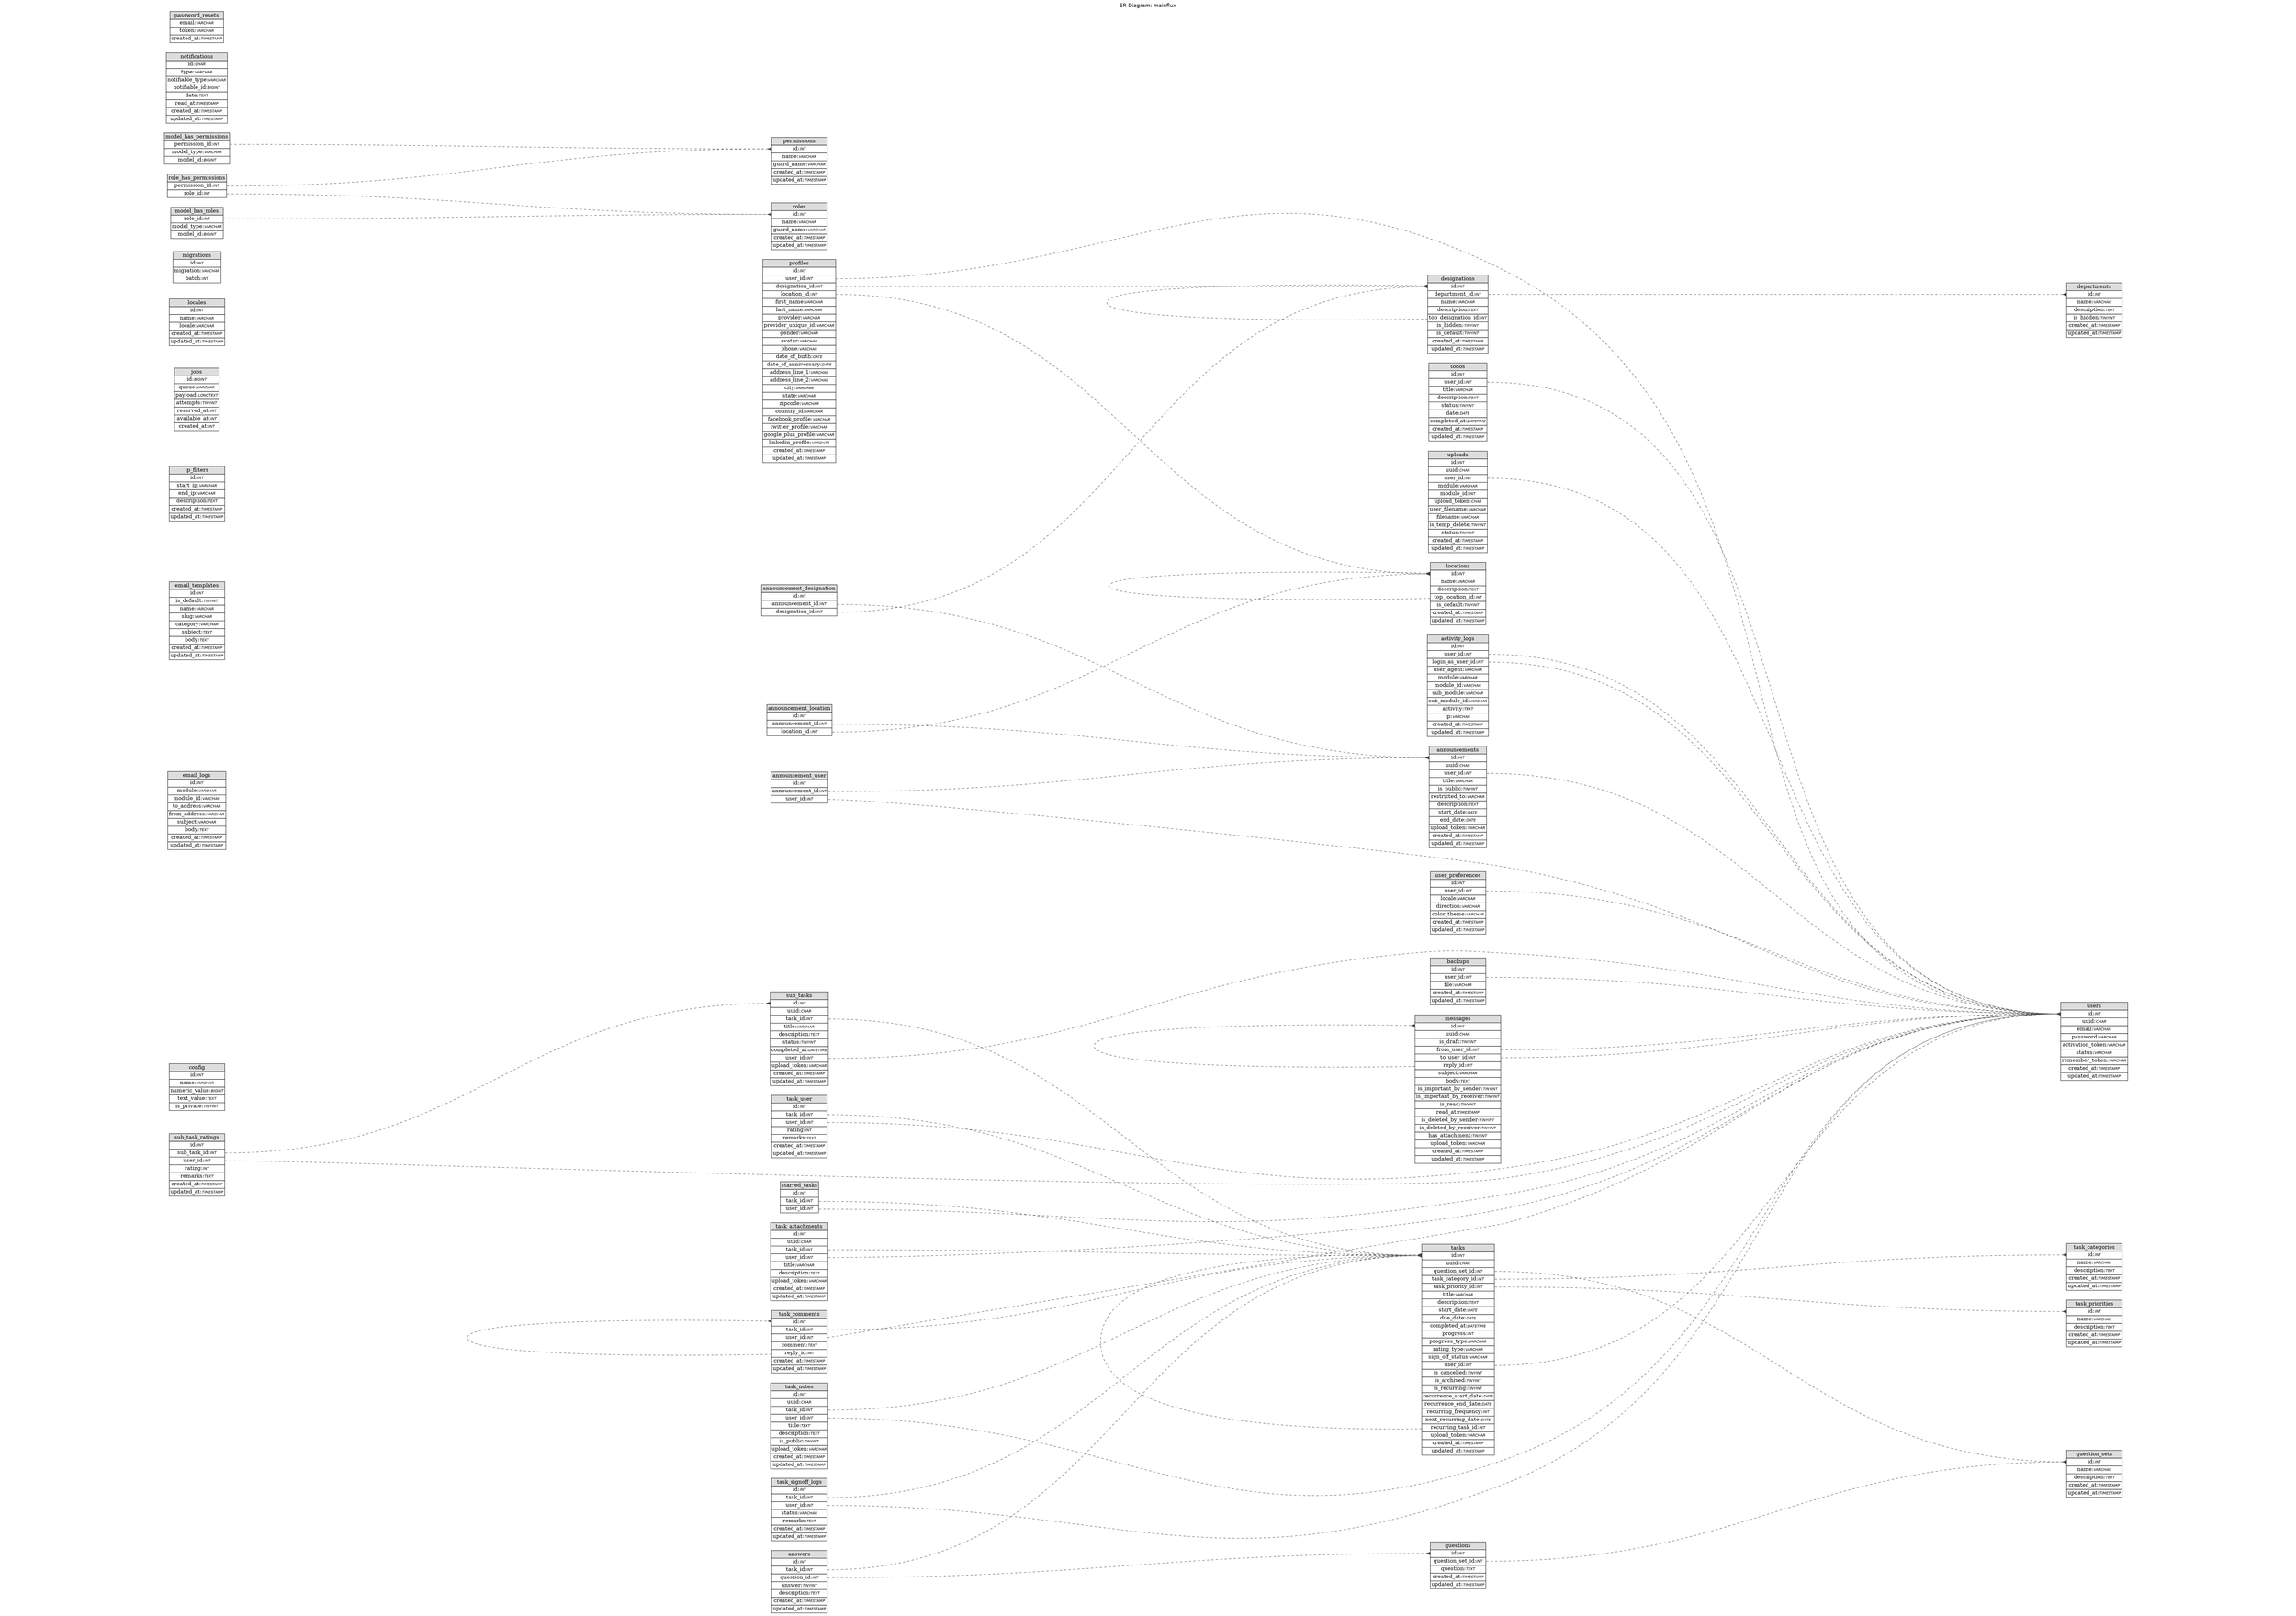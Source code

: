 // ************************************************************
// Generated by: Sequel Pro
// Version 4541
//
// http://www.sequelpro.com/
// https://github.com/sequelpro/sequelpro
//
// Host: localhost (MySQL 5.7.26)
// Database: mainflux
// Generation Time: 2019-09-07 17:00:14 +0000
// ************************************************************

digraph "Database Structure" {
	label = "ER Diagram: mainflux";
	labelloc = t;
	compound = true;
	node [ shape = record ];
	fontname = "Helvetica";
	ranksep = 1.25;
	ratio = 0.7;
	rankdir = LR;
	subgraph "table_activity_logs" {
		node [ shape = "plaintext" ];
		"activity_logs" [ label=<
			<TABLE BORDER="0" CELLSPACING="0" CELLBORDER="1">
			<TR><TD COLSPAN="3" BGCOLOR="#DDDDDD">activity_logs</TD></TR>
			<TR><TD COLSPAN="3" PORT="id">id:<FONT FACE="Helvetica-Oblique" POINT-SIZE="10">INT</FONT></TD></TR>
			<TR><TD COLSPAN="3" PORT="user_id">user_id:<FONT FACE="Helvetica-Oblique" POINT-SIZE="10">INT</FONT></TD></TR>
			<TR><TD COLSPAN="3" PORT="login_as_user_id">login_as_user_id:<FONT FACE="Helvetica-Oblique" POINT-SIZE="10">INT</FONT></TD></TR>
			<TR><TD COLSPAN="3" PORT="user_agent">user_agent:<FONT FACE="Helvetica-Oblique" POINT-SIZE="10">VARCHAR</FONT></TD></TR>
			<TR><TD COLSPAN="3" PORT="module">module:<FONT FACE="Helvetica-Oblique" POINT-SIZE="10">VARCHAR</FONT></TD></TR>
			<TR><TD COLSPAN="3" PORT="module_id">module_id:<FONT FACE="Helvetica-Oblique" POINT-SIZE="10">VARCHAR</FONT></TD></TR>
			<TR><TD COLSPAN="3" PORT="sub_module">sub_module:<FONT FACE="Helvetica-Oblique" POINT-SIZE="10">VARCHAR</FONT></TD></TR>
			<TR><TD COLSPAN="3" PORT="sub_module_id">sub_module_id:<FONT FACE="Helvetica-Oblique" POINT-SIZE="10">VARCHAR</FONT></TD></TR>
			<TR><TD COLSPAN="3" PORT="activity">activity:<FONT FACE="Helvetica-Oblique" POINT-SIZE="10">TEXT</FONT></TD></TR>
			<TR><TD COLSPAN="3" PORT="ip">ip:<FONT FACE="Helvetica-Oblique" POINT-SIZE="10">VARCHAR</FONT></TD></TR>
			<TR><TD COLSPAN="3" PORT="created_at">created_at:<FONT FACE="Helvetica-Oblique" POINT-SIZE="10">TIMESTAMP</FONT></TD></TR>
			<TR><TD COLSPAN="3" PORT="updated_at">updated_at:<FONT FACE="Helvetica-Oblique" POINT-SIZE="10">TIMESTAMP</FONT></TD></TR>
			</TABLE>>
		];
	}
	subgraph "table_announcement_designation" {
		node [ shape = "plaintext" ];
		"announcement_designation" [ label=<
			<TABLE BORDER="0" CELLSPACING="0" CELLBORDER="1">
			<TR><TD COLSPAN="3" BGCOLOR="#DDDDDD">announcement_designation</TD></TR>
			<TR><TD COLSPAN="3" PORT="id">id:<FONT FACE="Helvetica-Oblique" POINT-SIZE="10">INT</FONT></TD></TR>
			<TR><TD COLSPAN="3" PORT="announcement_id">announcement_id:<FONT FACE="Helvetica-Oblique" POINT-SIZE="10">INT</FONT></TD></TR>
			<TR><TD COLSPAN="3" PORT="designation_id">designation_id:<FONT FACE="Helvetica-Oblique" POINT-SIZE="10">INT</FONT></TD></TR>
			</TABLE>>
		];
	}
	subgraph "table_announcement_location" {
		node [ shape = "plaintext" ];
		"announcement_location" [ label=<
			<TABLE BORDER="0" CELLSPACING="0" CELLBORDER="1">
			<TR><TD COLSPAN="3" BGCOLOR="#DDDDDD">announcement_location</TD></TR>
			<TR><TD COLSPAN="3" PORT="id">id:<FONT FACE="Helvetica-Oblique" POINT-SIZE="10">INT</FONT></TD></TR>
			<TR><TD COLSPAN="3" PORT="announcement_id">announcement_id:<FONT FACE="Helvetica-Oblique" POINT-SIZE="10">INT</FONT></TD></TR>
			<TR><TD COLSPAN="3" PORT="location_id">location_id:<FONT FACE="Helvetica-Oblique" POINT-SIZE="10">INT</FONT></TD></TR>
			</TABLE>>
		];
	}
	subgraph "table_announcement_user" {
		node [ shape = "plaintext" ];
		"announcement_user" [ label=<
			<TABLE BORDER="0" CELLSPACING="0" CELLBORDER="1">
			<TR><TD COLSPAN="3" BGCOLOR="#DDDDDD">announcement_user</TD></TR>
			<TR><TD COLSPAN="3" PORT="id">id:<FONT FACE="Helvetica-Oblique" POINT-SIZE="10">INT</FONT></TD></TR>
			<TR><TD COLSPAN="3" PORT="announcement_id">announcement_id:<FONT FACE="Helvetica-Oblique" POINT-SIZE="10">INT</FONT></TD></TR>
			<TR><TD COLSPAN="3" PORT="user_id">user_id:<FONT FACE="Helvetica-Oblique" POINT-SIZE="10">INT</FONT></TD></TR>
			</TABLE>>
		];
	}
	subgraph "table_announcements" {
		node [ shape = "plaintext" ];
		"announcements" [ label=<
			<TABLE BORDER="0" CELLSPACING="0" CELLBORDER="1">
			<TR><TD COLSPAN="3" BGCOLOR="#DDDDDD">announcements</TD></TR>
			<TR><TD COLSPAN="3" PORT="id">id:<FONT FACE="Helvetica-Oblique" POINT-SIZE="10">INT</FONT></TD></TR>
			<TR><TD COLSPAN="3" PORT="uuid">uuid:<FONT FACE="Helvetica-Oblique" POINT-SIZE="10">CHAR</FONT></TD></TR>
			<TR><TD COLSPAN="3" PORT="user_id">user_id:<FONT FACE="Helvetica-Oblique" POINT-SIZE="10">INT</FONT></TD></TR>
			<TR><TD COLSPAN="3" PORT="title">title:<FONT FACE="Helvetica-Oblique" POINT-SIZE="10">VARCHAR</FONT></TD></TR>
			<TR><TD COLSPAN="3" PORT="is_public">is_public:<FONT FACE="Helvetica-Oblique" POINT-SIZE="10">TINYINT</FONT></TD></TR>
			<TR><TD COLSPAN="3" PORT="restricted_to">restricted_to:<FONT FACE="Helvetica-Oblique" POINT-SIZE="10">VARCHAR</FONT></TD></TR>
			<TR><TD COLSPAN="3" PORT="description">description:<FONT FACE="Helvetica-Oblique" POINT-SIZE="10">TEXT</FONT></TD></TR>
			<TR><TD COLSPAN="3" PORT="start_date">start_date:<FONT FACE="Helvetica-Oblique" POINT-SIZE="10">DATE</FONT></TD></TR>
			<TR><TD COLSPAN="3" PORT="end_date">end_date:<FONT FACE="Helvetica-Oblique" POINT-SIZE="10">DATE</FONT></TD></TR>
			<TR><TD COLSPAN="3" PORT="upload_token">upload_token:<FONT FACE="Helvetica-Oblique" POINT-SIZE="10">VARCHAR</FONT></TD></TR>
			<TR><TD COLSPAN="3" PORT="created_at">created_at:<FONT FACE="Helvetica-Oblique" POINT-SIZE="10">TIMESTAMP</FONT></TD></TR>
			<TR><TD COLSPAN="3" PORT="updated_at">updated_at:<FONT FACE="Helvetica-Oblique" POINT-SIZE="10">TIMESTAMP</FONT></TD></TR>
			</TABLE>>
		];
	}
	subgraph "table_answers" {
		node [ shape = "plaintext" ];
		"answers" [ label=<
			<TABLE BORDER="0" CELLSPACING="0" CELLBORDER="1">
			<TR><TD COLSPAN="3" BGCOLOR="#DDDDDD">answers</TD></TR>
			<TR><TD COLSPAN="3" PORT="id">id:<FONT FACE="Helvetica-Oblique" POINT-SIZE="10">INT</FONT></TD></TR>
			<TR><TD COLSPAN="3" PORT="task_id">task_id:<FONT FACE="Helvetica-Oblique" POINT-SIZE="10">INT</FONT></TD></TR>
			<TR><TD COLSPAN="3" PORT="question_id">question_id:<FONT FACE="Helvetica-Oblique" POINT-SIZE="10">INT</FONT></TD></TR>
			<TR><TD COLSPAN="3" PORT="answer">answer:<FONT FACE="Helvetica-Oblique" POINT-SIZE="10">TINYINT</FONT></TD></TR>
			<TR><TD COLSPAN="3" PORT="description">description:<FONT FACE="Helvetica-Oblique" POINT-SIZE="10">TEXT</FONT></TD></TR>
			<TR><TD COLSPAN="3" PORT="created_at">created_at:<FONT FACE="Helvetica-Oblique" POINT-SIZE="10">TIMESTAMP</FONT></TD></TR>
			<TR><TD COLSPAN="3" PORT="updated_at">updated_at:<FONT FACE="Helvetica-Oblique" POINT-SIZE="10">TIMESTAMP</FONT></TD></TR>
			</TABLE>>
		];
	}
	subgraph "table_backups" {
		node [ shape = "plaintext" ];
		"backups" [ label=<
			<TABLE BORDER="0" CELLSPACING="0" CELLBORDER="1">
			<TR><TD COLSPAN="3" BGCOLOR="#DDDDDD">backups</TD></TR>
			<TR><TD COLSPAN="3" PORT="id">id:<FONT FACE="Helvetica-Oblique" POINT-SIZE="10">INT</FONT></TD></TR>
			<TR><TD COLSPAN="3" PORT="user_id">user_id:<FONT FACE="Helvetica-Oblique" POINT-SIZE="10">INT</FONT></TD></TR>
			<TR><TD COLSPAN="3" PORT="file">file:<FONT FACE="Helvetica-Oblique" POINT-SIZE="10">VARCHAR</FONT></TD></TR>
			<TR><TD COLSPAN="3" PORT="created_at">created_at:<FONT FACE="Helvetica-Oblique" POINT-SIZE="10">TIMESTAMP</FONT></TD></TR>
			<TR><TD COLSPAN="3" PORT="updated_at">updated_at:<FONT FACE="Helvetica-Oblique" POINT-SIZE="10">TIMESTAMP</FONT></TD></TR>
			</TABLE>>
		];
	}
	subgraph "table_config" {
		node [ shape = "plaintext" ];
		"config" [ label=<
			<TABLE BORDER="0" CELLSPACING="0" CELLBORDER="1">
			<TR><TD COLSPAN="3" BGCOLOR="#DDDDDD">config</TD></TR>
			<TR><TD COLSPAN="3" PORT="id">id:<FONT FACE="Helvetica-Oblique" POINT-SIZE="10">INT</FONT></TD></TR>
			<TR><TD COLSPAN="3" PORT="name">name:<FONT FACE="Helvetica-Oblique" POINT-SIZE="10">VARCHAR</FONT></TD></TR>
			<TR><TD COLSPAN="3" PORT="numeric_value">numeric_value:<FONT FACE="Helvetica-Oblique" POINT-SIZE="10">BIGINT</FONT></TD></TR>
			<TR><TD COLSPAN="3" PORT="text_value">text_value:<FONT FACE="Helvetica-Oblique" POINT-SIZE="10">TEXT</FONT></TD></TR>
			<TR><TD COLSPAN="3" PORT="is_private">is_private:<FONT FACE="Helvetica-Oblique" POINT-SIZE="10">TINYINT</FONT></TD></TR>
			</TABLE>>
		];
	}
	subgraph "table_departments" {
		node [ shape = "plaintext" ];
		"departments" [ label=<
			<TABLE BORDER="0" CELLSPACING="0" CELLBORDER="1">
			<TR><TD COLSPAN="3" BGCOLOR="#DDDDDD">departments</TD></TR>
			<TR><TD COLSPAN="3" PORT="id">id:<FONT FACE="Helvetica-Oblique" POINT-SIZE="10">INT</FONT></TD></TR>
			<TR><TD COLSPAN="3" PORT="name">name:<FONT FACE="Helvetica-Oblique" POINT-SIZE="10">VARCHAR</FONT></TD></TR>
			<TR><TD COLSPAN="3" PORT="description">description:<FONT FACE="Helvetica-Oblique" POINT-SIZE="10">TEXT</FONT></TD></TR>
			<TR><TD COLSPAN="3" PORT="is_hidden">is_hidden:<FONT FACE="Helvetica-Oblique" POINT-SIZE="10">TINYINT</FONT></TD></TR>
			<TR><TD COLSPAN="3" PORT="created_at">created_at:<FONT FACE="Helvetica-Oblique" POINT-SIZE="10">TIMESTAMP</FONT></TD></TR>
			<TR><TD COLSPAN="3" PORT="updated_at">updated_at:<FONT FACE="Helvetica-Oblique" POINT-SIZE="10">TIMESTAMP</FONT></TD></TR>
			</TABLE>>
		];
	}
	subgraph "table_designations" {
		node [ shape = "plaintext" ];
		"designations" [ label=<
			<TABLE BORDER="0" CELLSPACING="0" CELLBORDER="1">
			<TR><TD COLSPAN="3" BGCOLOR="#DDDDDD">designations</TD></TR>
			<TR><TD COLSPAN="3" PORT="id">id:<FONT FACE="Helvetica-Oblique" POINT-SIZE="10">INT</FONT></TD></TR>
			<TR><TD COLSPAN="3" PORT="department_id">department_id:<FONT FACE="Helvetica-Oblique" POINT-SIZE="10">INT</FONT></TD></TR>
			<TR><TD COLSPAN="3" PORT="name">name:<FONT FACE="Helvetica-Oblique" POINT-SIZE="10">VARCHAR</FONT></TD></TR>
			<TR><TD COLSPAN="3" PORT="description">description:<FONT FACE="Helvetica-Oblique" POINT-SIZE="10">TEXT</FONT></TD></TR>
			<TR><TD COLSPAN="3" PORT="top_designation_id">top_designation_id:<FONT FACE="Helvetica-Oblique" POINT-SIZE="10">INT</FONT></TD></TR>
			<TR><TD COLSPAN="3" PORT="is_hidden">is_hidden:<FONT FACE="Helvetica-Oblique" POINT-SIZE="10">TINYINT</FONT></TD></TR>
			<TR><TD COLSPAN="3" PORT="is_default">is_default:<FONT FACE="Helvetica-Oblique" POINT-SIZE="10">TINYINT</FONT></TD></TR>
			<TR><TD COLSPAN="3" PORT="created_at">created_at:<FONT FACE="Helvetica-Oblique" POINT-SIZE="10">TIMESTAMP</FONT></TD></TR>
			<TR><TD COLSPAN="3" PORT="updated_at">updated_at:<FONT FACE="Helvetica-Oblique" POINT-SIZE="10">TIMESTAMP</FONT></TD></TR>
			</TABLE>>
		];
	}
	subgraph "table_email_logs" {
		node [ shape = "plaintext" ];
		"email_logs" [ label=<
			<TABLE BORDER="0" CELLSPACING="0" CELLBORDER="1">
			<TR><TD COLSPAN="3" BGCOLOR="#DDDDDD">email_logs</TD></TR>
			<TR><TD COLSPAN="3" PORT="id">id:<FONT FACE="Helvetica-Oblique" POINT-SIZE="10">INT</FONT></TD></TR>
			<TR><TD COLSPAN="3" PORT="module">module:<FONT FACE="Helvetica-Oblique" POINT-SIZE="10">VARCHAR</FONT></TD></TR>
			<TR><TD COLSPAN="3" PORT="module_id">module_id:<FONT FACE="Helvetica-Oblique" POINT-SIZE="10">VARCHAR</FONT></TD></TR>
			<TR><TD COLSPAN="3" PORT="to_address">to_address:<FONT FACE="Helvetica-Oblique" POINT-SIZE="10">VARCHAR</FONT></TD></TR>
			<TR><TD COLSPAN="3" PORT="from_address">from_address:<FONT FACE="Helvetica-Oblique" POINT-SIZE="10">VARCHAR</FONT></TD></TR>
			<TR><TD COLSPAN="3" PORT="subject">subject:<FONT FACE="Helvetica-Oblique" POINT-SIZE="10">VARCHAR</FONT></TD></TR>
			<TR><TD COLSPAN="3" PORT="body">body:<FONT FACE="Helvetica-Oblique" POINT-SIZE="10">TEXT</FONT></TD></TR>
			<TR><TD COLSPAN="3" PORT="created_at">created_at:<FONT FACE="Helvetica-Oblique" POINT-SIZE="10">TIMESTAMP</FONT></TD></TR>
			<TR><TD COLSPAN="3" PORT="updated_at">updated_at:<FONT FACE="Helvetica-Oblique" POINT-SIZE="10">TIMESTAMP</FONT></TD></TR>
			</TABLE>>
		];
	}
	subgraph "table_email_templates" {
		node [ shape = "plaintext" ];
		"email_templates" [ label=<
			<TABLE BORDER="0" CELLSPACING="0" CELLBORDER="1">
			<TR><TD COLSPAN="3" BGCOLOR="#DDDDDD">email_templates</TD></TR>
			<TR><TD COLSPAN="3" PORT="id">id:<FONT FACE="Helvetica-Oblique" POINT-SIZE="10">INT</FONT></TD></TR>
			<TR><TD COLSPAN="3" PORT="is_default">is_default:<FONT FACE="Helvetica-Oblique" POINT-SIZE="10">TINYINT</FONT></TD></TR>
			<TR><TD COLSPAN="3" PORT="name">name:<FONT FACE="Helvetica-Oblique" POINT-SIZE="10">VARCHAR</FONT></TD></TR>
			<TR><TD COLSPAN="3" PORT="slug">slug:<FONT FACE="Helvetica-Oblique" POINT-SIZE="10">VARCHAR</FONT></TD></TR>
			<TR><TD COLSPAN="3" PORT="category">category:<FONT FACE="Helvetica-Oblique" POINT-SIZE="10">VARCHAR</FONT></TD></TR>
			<TR><TD COLSPAN="3" PORT="subject">subject:<FONT FACE="Helvetica-Oblique" POINT-SIZE="10">TEXT</FONT></TD></TR>
			<TR><TD COLSPAN="3" PORT="body">body:<FONT FACE="Helvetica-Oblique" POINT-SIZE="10">TEXT</FONT></TD></TR>
			<TR><TD COLSPAN="3" PORT="created_at">created_at:<FONT FACE="Helvetica-Oblique" POINT-SIZE="10">TIMESTAMP</FONT></TD></TR>
			<TR><TD COLSPAN="3" PORT="updated_at">updated_at:<FONT FACE="Helvetica-Oblique" POINT-SIZE="10">TIMESTAMP</FONT></TD></TR>
			</TABLE>>
		];
	}
	subgraph "table_ip_filters" {
		node [ shape = "plaintext" ];
		"ip_filters" [ label=<
			<TABLE BORDER="0" CELLSPACING="0" CELLBORDER="1">
			<TR><TD COLSPAN="3" BGCOLOR="#DDDDDD">ip_filters</TD></TR>
			<TR><TD COLSPAN="3" PORT="id">id:<FONT FACE="Helvetica-Oblique" POINT-SIZE="10">INT</FONT></TD></TR>
			<TR><TD COLSPAN="3" PORT="start_ip">start_ip:<FONT FACE="Helvetica-Oblique" POINT-SIZE="10">VARCHAR</FONT></TD></TR>
			<TR><TD COLSPAN="3" PORT="end_ip">end_ip:<FONT FACE="Helvetica-Oblique" POINT-SIZE="10">VARCHAR</FONT></TD></TR>
			<TR><TD COLSPAN="3" PORT="description">description:<FONT FACE="Helvetica-Oblique" POINT-SIZE="10">TEXT</FONT></TD></TR>
			<TR><TD COLSPAN="3" PORT="created_at">created_at:<FONT FACE="Helvetica-Oblique" POINT-SIZE="10">TIMESTAMP</FONT></TD></TR>
			<TR><TD COLSPAN="3" PORT="updated_at">updated_at:<FONT FACE="Helvetica-Oblique" POINT-SIZE="10">TIMESTAMP</FONT></TD></TR>
			</TABLE>>
		];
	}
	subgraph "table_jobs" {
		node [ shape = "plaintext" ];
		"jobs" [ label=<
			<TABLE BORDER="0" CELLSPACING="0" CELLBORDER="1">
			<TR><TD COLSPAN="3" BGCOLOR="#DDDDDD">jobs</TD></TR>
			<TR><TD COLSPAN="3" PORT="id">id:<FONT FACE="Helvetica-Oblique" POINT-SIZE="10">BIGINT</FONT></TD></TR>
			<TR><TD COLSPAN="3" PORT="queue">queue:<FONT FACE="Helvetica-Oblique" POINT-SIZE="10">VARCHAR</FONT></TD></TR>
			<TR><TD COLSPAN="3" PORT="payload">payload:<FONT FACE="Helvetica-Oblique" POINT-SIZE="10">LONGTEXT</FONT></TD></TR>
			<TR><TD COLSPAN="3" PORT="attempts">attempts:<FONT FACE="Helvetica-Oblique" POINT-SIZE="10">TINYINT</FONT></TD></TR>
			<TR><TD COLSPAN="3" PORT="reserved_at">reserved_at:<FONT FACE="Helvetica-Oblique" POINT-SIZE="10">INT</FONT></TD></TR>
			<TR><TD COLSPAN="3" PORT="available_at">available_at:<FONT FACE="Helvetica-Oblique" POINT-SIZE="10">INT</FONT></TD></TR>
			<TR><TD COLSPAN="3" PORT="created_at">created_at:<FONT FACE="Helvetica-Oblique" POINT-SIZE="10">INT</FONT></TD></TR>
			</TABLE>>
		];
	}
	subgraph "table_locales" {
		node [ shape = "plaintext" ];
		"locales" [ label=<
			<TABLE BORDER="0" CELLSPACING="0" CELLBORDER="1">
			<TR><TD COLSPAN="3" BGCOLOR="#DDDDDD">locales</TD></TR>
			<TR><TD COLSPAN="3" PORT="id">id:<FONT FACE="Helvetica-Oblique" POINT-SIZE="10">INT</FONT></TD></TR>
			<TR><TD COLSPAN="3" PORT="name">name:<FONT FACE="Helvetica-Oblique" POINT-SIZE="10">VARCHAR</FONT></TD></TR>
			<TR><TD COLSPAN="3" PORT="locale">locale:<FONT FACE="Helvetica-Oblique" POINT-SIZE="10">VARCHAR</FONT></TD></TR>
			<TR><TD COLSPAN="3" PORT="created_at">created_at:<FONT FACE="Helvetica-Oblique" POINT-SIZE="10">TIMESTAMP</FONT></TD></TR>
			<TR><TD COLSPAN="3" PORT="updated_at">updated_at:<FONT FACE="Helvetica-Oblique" POINT-SIZE="10">TIMESTAMP</FONT></TD></TR>
			</TABLE>>
		];
	}
	subgraph "table_locations" {
		node [ shape = "plaintext" ];
		"locations" [ label=<
			<TABLE BORDER="0" CELLSPACING="0" CELLBORDER="1">
			<TR><TD COLSPAN="3" BGCOLOR="#DDDDDD">locations</TD></TR>
			<TR><TD COLSPAN="3" PORT="id">id:<FONT FACE="Helvetica-Oblique" POINT-SIZE="10">INT</FONT></TD></TR>
			<TR><TD COLSPAN="3" PORT="name">name:<FONT FACE="Helvetica-Oblique" POINT-SIZE="10">VARCHAR</FONT></TD></TR>
			<TR><TD COLSPAN="3" PORT="description">description:<FONT FACE="Helvetica-Oblique" POINT-SIZE="10">TEXT</FONT></TD></TR>
			<TR><TD COLSPAN="3" PORT="top_location_id">top_location_id:<FONT FACE="Helvetica-Oblique" POINT-SIZE="10">INT</FONT></TD></TR>
			<TR><TD COLSPAN="3" PORT="is_default">is_default:<FONT FACE="Helvetica-Oblique" POINT-SIZE="10">TINYINT</FONT></TD></TR>
			<TR><TD COLSPAN="3" PORT="created_at">created_at:<FONT FACE="Helvetica-Oblique" POINT-SIZE="10">TIMESTAMP</FONT></TD></TR>
			<TR><TD COLSPAN="3" PORT="updated_at">updated_at:<FONT FACE="Helvetica-Oblique" POINT-SIZE="10">TIMESTAMP</FONT></TD></TR>
			</TABLE>>
		];
	}
	subgraph "table_messages" {
		node [ shape = "plaintext" ];
		"messages" [ label=<
			<TABLE BORDER="0" CELLSPACING="0" CELLBORDER="1">
			<TR><TD COLSPAN="3" BGCOLOR="#DDDDDD">messages</TD></TR>
			<TR><TD COLSPAN="3" PORT="id">id:<FONT FACE="Helvetica-Oblique" POINT-SIZE="10">INT</FONT></TD></TR>
			<TR><TD COLSPAN="3" PORT="uuid">uuid:<FONT FACE="Helvetica-Oblique" POINT-SIZE="10">CHAR</FONT></TD></TR>
			<TR><TD COLSPAN="3" PORT="is_draft">is_draft:<FONT FACE="Helvetica-Oblique" POINT-SIZE="10">TINYINT</FONT></TD></TR>
			<TR><TD COLSPAN="3" PORT="from_user_id">from_user_id:<FONT FACE="Helvetica-Oblique" POINT-SIZE="10">INT</FONT></TD></TR>
			<TR><TD COLSPAN="3" PORT="to_user_id">to_user_id:<FONT FACE="Helvetica-Oblique" POINT-SIZE="10">INT</FONT></TD></TR>
			<TR><TD COLSPAN="3" PORT="reply_id">reply_id:<FONT FACE="Helvetica-Oblique" POINT-SIZE="10">INT</FONT></TD></TR>
			<TR><TD COLSPAN="3" PORT="subject">subject:<FONT FACE="Helvetica-Oblique" POINT-SIZE="10">VARCHAR</FONT></TD></TR>
			<TR><TD COLSPAN="3" PORT="body">body:<FONT FACE="Helvetica-Oblique" POINT-SIZE="10">TEXT</FONT></TD></TR>
			<TR><TD COLSPAN="3" PORT="is_important_by_sender">is_important_by_sender:<FONT FACE="Helvetica-Oblique" POINT-SIZE="10">TINYINT</FONT></TD></TR>
			<TR><TD COLSPAN="3" PORT="is_important_by_receiver">is_important_by_receiver:<FONT FACE="Helvetica-Oblique" POINT-SIZE="10">TINYINT</FONT></TD></TR>
			<TR><TD COLSPAN="3" PORT="is_read">is_read:<FONT FACE="Helvetica-Oblique" POINT-SIZE="10">TINYINT</FONT></TD></TR>
			<TR><TD COLSPAN="3" PORT="read_at">read_at:<FONT FACE="Helvetica-Oblique" POINT-SIZE="10">TIMESTAMP</FONT></TD></TR>
			<TR><TD COLSPAN="3" PORT="is_deleted_by_sender">is_deleted_by_sender:<FONT FACE="Helvetica-Oblique" POINT-SIZE="10">TINYINT</FONT></TD></TR>
			<TR><TD COLSPAN="3" PORT="is_deleted_by_receiver">is_deleted_by_receiver:<FONT FACE="Helvetica-Oblique" POINT-SIZE="10">TINYINT</FONT></TD></TR>
			<TR><TD COLSPAN="3" PORT="has_attachment">has_attachment:<FONT FACE="Helvetica-Oblique" POINT-SIZE="10">TINYINT</FONT></TD></TR>
			<TR><TD COLSPAN="3" PORT="upload_token">upload_token:<FONT FACE="Helvetica-Oblique" POINT-SIZE="10">VARCHAR</FONT></TD></TR>
			<TR><TD COLSPAN="3" PORT="created_at">created_at:<FONT FACE="Helvetica-Oblique" POINT-SIZE="10">TIMESTAMP</FONT></TD></TR>
			<TR><TD COLSPAN="3" PORT="updated_at">updated_at:<FONT FACE="Helvetica-Oblique" POINT-SIZE="10">TIMESTAMP</FONT></TD></TR>
			</TABLE>>
		];
	}
	subgraph "table_migrations" {
		node [ shape = "plaintext" ];
		"migrations" [ label=<
			<TABLE BORDER="0" CELLSPACING="0" CELLBORDER="1">
			<TR><TD COLSPAN="3" BGCOLOR="#DDDDDD">migrations</TD></TR>
			<TR><TD COLSPAN="3" PORT="id">id:<FONT FACE="Helvetica-Oblique" POINT-SIZE="10">INT</FONT></TD></TR>
			<TR><TD COLSPAN="3" PORT="migration">migration:<FONT FACE="Helvetica-Oblique" POINT-SIZE="10">VARCHAR</FONT></TD></TR>
			<TR><TD COLSPAN="3" PORT="batch">batch:<FONT FACE="Helvetica-Oblique" POINT-SIZE="10">INT</FONT></TD></TR>
			</TABLE>>
		];
	}
	subgraph "table_model_has_permissions" {
		node [ shape = "plaintext" ];
		"model_has_permissions" [ label=<
			<TABLE BORDER="0" CELLSPACING="0" CELLBORDER="1">
			<TR><TD COLSPAN="3" BGCOLOR="#DDDDDD">model_has_permissions</TD></TR>
			<TR><TD COLSPAN="3" PORT="permission_id">permission_id:<FONT FACE="Helvetica-Oblique" POINT-SIZE="10">INT</FONT></TD></TR>
			<TR><TD COLSPAN="3" PORT="model_type">model_type:<FONT FACE="Helvetica-Oblique" POINT-SIZE="10">VARCHAR</FONT></TD></TR>
			<TR><TD COLSPAN="3" PORT="model_id">model_id:<FONT FACE="Helvetica-Oblique" POINT-SIZE="10">BIGINT</FONT></TD></TR>
			</TABLE>>
		];
	}
	subgraph "table_model_has_roles" {
		node [ shape = "plaintext" ];
		"model_has_roles" [ label=<
			<TABLE BORDER="0" CELLSPACING="0" CELLBORDER="1">
			<TR><TD COLSPAN="3" BGCOLOR="#DDDDDD">model_has_roles</TD></TR>
			<TR><TD COLSPAN="3" PORT="role_id">role_id:<FONT FACE="Helvetica-Oblique" POINT-SIZE="10">INT</FONT></TD></TR>
			<TR><TD COLSPAN="3" PORT="model_type">model_type:<FONT FACE="Helvetica-Oblique" POINT-SIZE="10">VARCHAR</FONT></TD></TR>
			<TR><TD COLSPAN="3" PORT="model_id">model_id:<FONT FACE="Helvetica-Oblique" POINT-SIZE="10">BIGINT</FONT></TD></TR>
			</TABLE>>
		];
	}
	subgraph "table_notifications" {
		node [ shape = "plaintext" ];
		"notifications" [ label=<
			<TABLE BORDER="0" CELLSPACING="0" CELLBORDER="1">
			<TR><TD COLSPAN="3" BGCOLOR="#DDDDDD">notifications</TD></TR>
			<TR><TD COLSPAN="3" PORT="id">id:<FONT FACE="Helvetica-Oblique" POINT-SIZE="10">CHAR</FONT></TD></TR>
			<TR><TD COLSPAN="3" PORT="type">type:<FONT FACE="Helvetica-Oblique" POINT-SIZE="10">VARCHAR</FONT></TD></TR>
			<TR><TD COLSPAN="3" PORT="notifiable_type">notifiable_type:<FONT FACE="Helvetica-Oblique" POINT-SIZE="10">VARCHAR</FONT></TD></TR>
			<TR><TD COLSPAN="3" PORT="notifiable_id">notifiable_id:<FONT FACE="Helvetica-Oblique" POINT-SIZE="10">BIGINT</FONT></TD></TR>
			<TR><TD COLSPAN="3" PORT="data">data:<FONT FACE="Helvetica-Oblique" POINT-SIZE="10">TEXT</FONT></TD></TR>
			<TR><TD COLSPAN="3" PORT="read_at">read_at:<FONT FACE="Helvetica-Oblique" POINT-SIZE="10">TIMESTAMP</FONT></TD></TR>
			<TR><TD COLSPAN="3" PORT="created_at">created_at:<FONT FACE="Helvetica-Oblique" POINT-SIZE="10">TIMESTAMP</FONT></TD></TR>
			<TR><TD COLSPAN="3" PORT="updated_at">updated_at:<FONT FACE="Helvetica-Oblique" POINT-SIZE="10">TIMESTAMP</FONT></TD></TR>
			</TABLE>>
		];
	}
	subgraph "table_password_resets" {
		node [ shape = "plaintext" ];
		"password_resets" [ label=<
			<TABLE BORDER="0" CELLSPACING="0" CELLBORDER="1">
			<TR><TD COLSPAN="3" BGCOLOR="#DDDDDD">password_resets</TD></TR>
			<TR><TD COLSPAN="3" PORT="email">email:<FONT FACE="Helvetica-Oblique" POINT-SIZE="10">VARCHAR</FONT></TD></TR>
			<TR><TD COLSPAN="3" PORT="token">token:<FONT FACE="Helvetica-Oblique" POINT-SIZE="10">VARCHAR</FONT></TD></TR>
			<TR><TD COLSPAN="3" PORT="created_at">created_at:<FONT FACE="Helvetica-Oblique" POINT-SIZE="10">TIMESTAMP</FONT></TD></TR>
			</TABLE>>
		];
	}
	subgraph "table_permissions" {
		node [ shape = "plaintext" ];
		"permissions" [ label=<
			<TABLE BORDER="0" CELLSPACING="0" CELLBORDER="1">
			<TR><TD COLSPAN="3" BGCOLOR="#DDDDDD">permissions</TD></TR>
			<TR><TD COLSPAN="3" PORT="id">id:<FONT FACE="Helvetica-Oblique" POINT-SIZE="10">INT</FONT></TD></TR>
			<TR><TD COLSPAN="3" PORT="name">name:<FONT FACE="Helvetica-Oblique" POINT-SIZE="10">VARCHAR</FONT></TD></TR>
			<TR><TD COLSPAN="3" PORT="guard_name">guard_name:<FONT FACE="Helvetica-Oblique" POINT-SIZE="10">VARCHAR</FONT></TD></TR>
			<TR><TD COLSPAN="3" PORT="created_at">created_at:<FONT FACE="Helvetica-Oblique" POINT-SIZE="10">TIMESTAMP</FONT></TD></TR>
			<TR><TD COLSPAN="3" PORT="updated_at">updated_at:<FONT FACE="Helvetica-Oblique" POINT-SIZE="10">TIMESTAMP</FONT></TD></TR>
			</TABLE>>
		];
	}
	subgraph "table_profiles" {
		node [ shape = "plaintext" ];
		"profiles" [ label=<
			<TABLE BORDER="0" CELLSPACING="0" CELLBORDER="1">
			<TR><TD COLSPAN="3" BGCOLOR="#DDDDDD">profiles</TD></TR>
			<TR><TD COLSPAN="3" PORT="id">id:<FONT FACE="Helvetica-Oblique" POINT-SIZE="10">INT</FONT></TD></TR>
			<TR><TD COLSPAN="3" PORT="user_id">user_id:<FONT FACE="Helvetica-Oblique" POINT-SIZE="10">INT</FONT></TD></TR>
			<TR><TD COLSPAN="3" PORT="designation_id">designation_id:<FONT FACE="Helvetica-Oblique" POINT-SIZE="10">INT</FONT></TD></TR>
			<TR><TD COLSPAN="3" PORT="location_id">location_id:<FONT FACE="Helvetica-Oblique" POINT-SIZE="10">INT</FONT></TD></TR>
			<TR><TD COLSPAN="3" PORT="first_name">first_name:<FONT FACE="Helvetica-Oblique" POINT-SIZE="10">VARCHAR</FONT></TD></TR>
			<TR><TD COLSPAN="3" PORT="last_name">last_name:<FONT FACE="Helvetica-Oblique" POINT-SIZE="10">VARCHAR</FONT></TD></TR>
			<TR><TD COLSPAN="3" PORT="provider">provider:<FONT FACE="Helvetica-Oblique" POINT-SIZE="10">VARCHAR</FONT></TD></TR>
			<TR><TD COLSPAN="3" PORT="provider_unique_id">provider_unique_id:<FONT FACE="Helvetica-Oblique" POINT-SIZE="10">VARCHAR</FONT></TD></TR>
			<TR><TD COLSPAN="3" PORT="gender">gender:<FONT FACE="Helvetica-Oblique" POINT-SIZE="10">VARCHAR</FONT></TD></TR>
			<TR><TD COLSPAN="3" PORT="avatar">avatar:<FONT FACE="Helvetica-Oblique" POINT-SIZE="10">VARCHAR</FONT></TD></TR>
			<TR><TD COLSPAN="3" PORT="phone">phone:<FONT FACE="Helvetica-Oblique" POINT-SIZE="10">VARCHAR</FONT></TD></TR>
			<TR><TD COLSPAN="3" PORT="date_of_birth">date_of_birth:<FONT FACE="Helvetica-Oblique" POINT-SIZE="10">DATE</FONT></TD></TR>
			<TR><TD COLSPAN="3" PORT="date_of_anniversary">date_of_anniversary:<FONT FACE="Helvetica-Oblique" POINT-SIZE="10">DATE</FONT></TD></TR>
			<TR><TD COLSPAN="3" PORT="address_line_1">address_line_1:<FONT FACE="Helvetica-Oblique" POINT-SIZE="10">VARCHAR</FONT></TD></TR>
			<TR><TD COLSPAN="3" PORT="address_line_2">address_line_2:<FONT FACE="Helvetica-Oblique" POINT-SIZE="10">VARCHAR</FONT></TD></TR>
			<TR><TD COLSPAN="3" PORT="city">city:<FONT FACE="Helvetica-Oblique" POINT-SIZE="10">VARCHAR</FONT></TD></TR>
			<TR><TD COLSPAN="3" PORT="state">state:<FONT FACE="Helvetica-Oblique" POINT-SIZE="10">VARCHAR</FONT></TD></TR>
			<TR><TD COLSPAN="3" PORT="zipcode">zipcode:<FONT FACE="Helvetica-Oblique" POINT-SIZE="10">VARCHAR</FONT></TD></TR>
			<TR><TD COLSPAN="3" PORT="country_id">country_id:<FONT FACE="Helvetica-Oblique" POINT-SIZE="10">VARCHAR</FONT></TD></TR>
			<TR><TD COLSPAN="3" PORT="facebook_profile">facebook_profile:<FONT FACE="Helvetica-Oblique" POINT-SIZE="10">VARCHAR</FONT></TD></TR>
			<TR><TD COLSPAN="3" PORT="twitter_profile">twitter_profile:<FONT FACE="Helvetica-Oblique" POINT-SIZE="10">VARCHAR</FONT></TD></TR>
			<TR><TD COLSPAN="3" PORT="google_plus_profile">google_plus_profile:<FONT FACE="Helvetica-Oblique" POINT-SIZE="10">VARCHAR</FONT></TD></TR>
			<TR><TD COLSPAN="3" PORT="linkedin_profile">linkedin_profile:<FONT FACE="Helvetica-Oblique" POINT-SIZE="10">VARCHAR</FONT></TD></TR>
			<TR><TD COLSPAN="3" PORT="created_at">created_at:<FONT FACE="Helvetica-Oblique" POINT-SIZE="10">TIMESTAMP</FONT></TD></TR>
			<TR><TD COLSPAN="3" PORT="updated_at">updated_at:<FONT FACE="Helvetica-Oblique" POINT-SIZE="10">TIMESTAMP</FONT></TD></TR>
			</TABLE>>
		];
	}
	subgraph "table_question_sets" {
		node [ shape = "plaintext" ];
		"question_sets" [ label=<
			<TABLE BORDER="0" CELLSPACING="0" CELLBORDER="1">
			<TR><TD COLSPAN="3" BGCOLOR="#DDDDDD">question_sets</TD></TR>
			<TR><TD COLSPAN="3" PORT="id">id:<FONT FACE="Helvetica-Oblique" POINT-SIZE="10">INT</FONT></TD></TR>
			<TR><TD COLSPAN="3" PORT="name">name:<FONT FACE="Helvetica-Oblique" POINT-SIZE="10">VARCHAR</FONT></TD></TR>
			<TR><TD COLSPAN="3" PORT="description">description:<FONT FACE="Helvetica-Oblique" POINT-SIZE="10">TEXT</FONT></TD></TR>
			<TR><TD COLSPAN="3" PORT="created_at">created_at:<FONT FACE="Helvetica-Oblique" POINT-SIZE="10">TIMESTAMP</FONT></TD></TR>
			<TR><TD COLSPAN="3" PORT="updated_at">updated_at:<FONT FACE="Helvetica-Oblique" POINT-SIZE="10">TIMESTAMP</FONT></TD></TR>
			</TABLE>>
		];
	}
	subgraph "table_questions" {
		node [ shape = "plaintext" ];
		"questions" [ label=<
			<TABLE BORDER="0" CELLSPACING="0" CELLBORDER="1">
			<TR><TD COLSPAN="3" BGCOLOR="#DDDDDD">questions</TD></TR>
			<TR><TD COLSPAN="3" PORT="id">id:<FONT FACE="Helvetica-Oblique" POINT-SIZE="10">INT</FONT></TD></TR>
			<TR><TD COLSPAN="3" PORT="question_set_id">question_set_id:<FONT FACE="Helvetica-Oblique" POINT-SIZE="10">INT</FONT></TD></TR>
			<TR><TD COLSPAN="3" PORT="question">question:<FONT FACE="Helvetica-Oblique" POINT-SIZE="10">TEXT</FONT></TD></TR>
			<TR><TD COLSPAN="3" PORT="created_at">created_at:<FONT FACE="Helvetica-Oblique" POINT-SIZE="10">TIMESTAMP</FONT></TD></TR>
			<TR><TD COLSPAN="3" PORT="updated_at">updated_at:<FONT FACE="Helvetica-Oblique" POINT-SIZE="10">TIMESTAMP</FONT></TD></TR>
			</TABLE>>
		];
	}
	subgraph "table_role_has_permissions" {
		node [ shape = "plaintext" ];
		"role_has_permissions" [ label=<
			<TABLE BORDER="0" CELLSPACING="0" CELLBORDER="1">
			<TR><TD COLSPAN="3" BGCOLOR="#DDDDDD">role_has_permissions</TD></TR>
			<TR><TD COLSPAN="3" PORT="permission_id">permission_id:<FONT FACE="Helvetica-Oblique" POINT-SIZE="10">INT</FONT></TD></TR>
			<TR><TD COLSPAN="3" PORT="role_id">role_id:<FONT FACE="Helvetica-Oblique" POINT-SIZE="10">INT</FONT></TD></TR>
			</TABLE>>
		];
	}
	subgraph "table_roles" {
		node [ shape = "plaintext" ];
		"roles" [ label=<
			<TABLE BORDER="0" CELLSPACING="0" CELLBORDER="1">
			<TR><TD COLSPAN="3" BGCOLOR="#DDDDDD">roles</TD></TR>
			<TR><TD COLSPAN="3" PORT="id">id:<FONT FACE="Helvetica-Oblique" POINT-SIZE="10">INT</FONT></TD></TR>
			<TR><TD COLSPAN="3" PORT="name">name:<FONT FACE="Helvetica-Oblique" POINT-SIZE="10">VARCHAR</FONT></TD></TR>
			<TR><TD COLSPAN="3" PORT="guard_name">guard_name:<FONT FACE="Helvetica-Oblique" POINT-SIZE="10">VARCHAR</FONT></TD></TR>
			<TR><TD COLSPAN="3" PORT="created_at">created_at:<FONT FACE="Helvetica-Oblique" POINT-SIZE="10">TIMESTAMP</FONT></TD></TR>
			<TR><TD COLSPAN="3" PORT="updated_at">updated_at:<FONT FACE="Helvetica-Oblique" POINT-SIZE="10">TIMESTAMP</FONT></TD></TR>
			</TABLE>>
		];
	}
	subgraph "table_starred_tasks" {
		node [ shape = "plaintext" ];
		"starred_tasks" [ label=<
			<TABLE BORDER="0" CELLSPACING="0" CELLBORDER="1">
			<TR><TD COLSPAN="3" BGCOLOR="#DDDDDD">starred_tasks</TD></TR>
			<TR><TD COLSPAN="3" PORT="id">id:<FONT FACE="Helvetica-Oblique" POINT-SIZE="10">INT</FONT></TD></TR>
			<TR><TD COLSPAN="3" PORT="task_id">task_id:<FONT FACE="Helvetica-Oblique" POINT-SIZE="10">INT</FONT></TD></TR>
			<TR><TD COLSPAN="3" PORT="user_id">user_id:<FONT FACE="Helvetica-Oblique" POINT-SIZE="10">INT</FONT></TD></TR>
			</TABLE>>
		];
	}
	subgraph "table_sub_task_ratings" {
		node [ shape = "plaintext" ];
		"sub_task_ratings" [ label=<
			<TABLE BORDER="0" CELLSPACING="0" CELLBORDER="1">
			<TR><TD COLSPAN="3" BGCOLOR="#DDDDDD">sub_task_ratings</TD></TR>
			<TR><TD COLSPAN="3" PORT="id">id:<FONT FACE="Helvetica-Oblique" POINT-SIZE="10">INT</FONT></TD></TR>
			<TR><TD COLSPAN="3" PORT="sub_task_id">sub_task_id:<FONT FACE="Helvetica-Oblique" POINT-SIZE="10">INT</FONT></TD></TR>
			<TR><TD COLSPAN="3" PORT="user_id">user_id:<FONT FACE="Helvetica-Oblique" POINT-SIZE="10">INT</FONT></TD></TR>
			<TR><TD COLSPAN="3" PORT="rating">rating:<FONT FACE="Helvetica-Oblique" POINT-SIZE="10">INT</FONT></TD></TR>
			<TR><TD COLSPAN="3" PORT="remarks">remarks:<FONT FACE="Helvetica-Oblique" POINT-SIZE="10">TEXT</FONT></TD></TR>
			<TR><TD COLSPAN="3" PORT="created_at">created_at:<FONT FACE="Helvetica-Oblique" POINT-SIZE="10">TIMESTAMP</FONT></TD></TR>
			<TR><TD COLSPAN="3" PORT="updated_at">updated_at:<FONT FACE="Helvetica-Oblique" POINT-SIZE="10">TIMESTAMP</FONT></TD></TR>
			</TABLE>>
		];
	}
	subgraph "table_sub_tasks" {
		node [ shape = "plaintext" ];
		"sub_tasks" [ label=<
			<TABLE BORDER="0" CELLSPACING="0" CELLBORDER="1">
			<TR><TD COLSPAN="3" BGCOLOR="#DDDDDD">sub_tasks</TD></TR>
			<TR><TD COLSPAN="3" PORT="id">id:<FONT FACE="Helvetica-Oblique" POINT-SIZE="10">INT</FONT></TD></TR>
			<TR><TD COLSPAN="3" PORT="uuid">uuid:<FONT FACE="Helvetica-Oblique" POINT-SIZE="10">CHAR</FONT></TD></TR>
			<TR><TD COLSPAN="3" PORT="task_id">task_id:<FONT FACE="Helvetica-Oblique" POINT-SIZE="10">INT</FONT></TD></TR>
			<TR><TD COLSPAN="3" PORT="title">title:<FONT FACE="Helvetica-Oblique" POINT-SIZE="10">VARCHAR</FONT></TD></TR>
			<TR><TD COLSPAN="3" PORT="description">description:<FONT FACE="Helvetica-Oblique" POINT-SIZE="10">TEXT</FONT></TD></TR>
			<TR><TD COLSPAN="3" PORT="status">status:<FONT FACE="Helvetica-Oblique" POINT-SIZE="10">TINYINT</FONT></TD></TR>
			<TR><TD COLSPAN="3" PORT="completed_at">completed_at:<FONT FACE="Helvetica-Oblique" POINT-SIZE="10">DATETIME</FONT></TD></TR>
			<TR><TD COLSPAN="3" PORT="user_id">user_id:<FONT FACE="Helvetica-Oblique" POINT-SIZE="10">INT</FONT></TD></TR>
			<TR><TD COLSPAN="3" PORT="upload_token">upload_token:<FONT FACE="Helvetica-Oblique" POINT-SIZE="10">VARCHAR</FONT></TD></TR>
			<TR><TD COLSPAN="3" PORT="created_at">created_at:<FONT FACE="Helvetica-Oblique" POINT-SIZE="10">TIMESTAMP</FONT></TD></TR>
			<TR><TD COLSPAN="3" PORT="updated_at">updated_at:<FONT FACE="Helvetica-Oblique" POINT-SIZE="10">TIMESTAMP</FONT></TD></TR>
			</TABLE>>
		];
	}
	subgraph "table_task_attachments" {
		node [ shape = "plaintext" ];
		"task_attachments" [ label=<
			<TABLE BORDER="0" CELLSPACING="0" CELLBORDER="1">
			<TR><TD COLSPAN="3" BGCOLOR="#DDDDDD">task_attachments</TD></TR>
			<TR><TD COLSPAN="3" PORT="id">id:<FONT FACE="Helvetica-Oblique" POINT-SIZE="10">INT</FONT></TD></TR>
			<TR><TD COLSPAN="3" PORT="uuid">uuid:<FONT FACE="Helvetica-Oblique" POINT-SIZE="10">CHAR</FONT></TD></TR>
			<TR><TD COLSPAN="3" PORT="task_id">task_id:<FONT FACE="Helvetica-Oblique" POINT-SIZE="10">INT</FONT></TD></TR>
			<TR><TD COLSPAN="3" PORT="user_id">user_id:<FONT FACE="Helvetica-Oblique" POINT-SIZE="10">INT</FONT></TD></TR>
			<TR><TD COLSPAN="3" PORT="title">title:<FONT FACE="Helvetica-Oblique" POINT-SIZE="10">VARCHAR</FONT></TD></TR>
			<TR><TD COLSPAN="3" PORT="description">description:<FONT FACE="Helvetica-Oblique" POINT-SIZE="10">TEXT</FONT></TD></TR>
			<TR><TD COLSPAN="3" PORT="upload_token">upload_token:<FONT FACE="Helvetica-Oblique" POINT-SIZE="10">VARCHAR</FONT></TD></TR>
			<TR><TD COLSPAN="3" PORT="created_at">created_at:<FONT FACE="Helvetica-Oblique" POINT-SIZE="10">TIMESTAMP</FONT></TD></TR>
			<TR><TD COLSPAN="3" PORT="updated_at">updated_at:<FONT FACE="Helvetica-Oblique" POINT-SIZE="10">TIMESTAMP</FONT></TD></TR>
			</TABLE>>
		];
	}
	subgraph "table_task_categories" {
		node [ shape = "plaintext" ];
		"task_categories" [ label=<
			<TABLE BORDER="0" CELLSPACING="0" CELLBORDER="1">
			<TR><TD COLSPAN="3" BGCOLOR="#DDDDDD">task_categories</TD></TR>
			<TR><TD COLSPAN="3" PORT="id">id:<FONT FACE="Helvetica-Oblique" POINT-SIZE="10">INT</FONT></TD></TR>
			<TR><TD COLSPAN="3" PORT="name">name:<FONT FACE="Helvetica-Oblique" POINT-SIZE="10">VARCHAR</FONT></TD></TR>
			<TR><TD COLSPAN="3" PORT="description">description:<FONT FACE="Helvetica-Oblique" POINT-SIZE="10">TEXT</FONT></TD></TR>
			<TR><TD COLSPAN="3" PORT="created_at">created_at:<FONT FACE="Helvetica-Oblique" POINT-SIZE="10">TIMESTAMP</FONT></TD></TR>
			<TR><TD COLSPAN="3" PORT="updated_at">updated_at:<FONT FACE="Helvetica-Oblique" POINT-SIZE="10">TIMESTAMP</FONT></TD></TR>
			</TABLE>>
		];
	}
	subgraph "table_task_comments" {
		node [ shape = "plaintext" ];
		"task_comments" [ label=<
			<TABLE BORDER="0" CELLSPACING="0" CELLBORDER="1">
			<TR><TD COLSPAN="3" BGCOLOR="#DDDDDD">task_comments</TD></TR>
			<TR><TD COLSPAN="3" PORT="id">id:<FONT FACE="Helvetica-Oblique" POINT-SIZE="10">INT</FONT></TD></TR>
			<TR><TD COLSPAN="3" PORT="task_id">task_id:<FONT FACE="Helvetica-Oblique" POINT-SIZE="10">INT</FONT></TD></TR>
			<TR><TD COLSPAN="3" PORT="user_id">user_id:<FONT FACE="Helvetica-Oblique" POINT-SIZE="10">INT</FONT></TD></TR>
			<TR><TD COLSPAN="3" PORT="comment">comment:<FONT FACE="Helvetica-Oblique" POINT-SIZE="10">TEXT</FONT></TD></TR>
			<TR><TD COLSPAN="3" PORT="reply_id">reply_id:<FONT FACE="Helvetica-Oblique" POINT-SIZE="10">INT</FONT></TD></TR>
			<TR><TD COLSPAN="3" PORT="created_at">created_at:<FONT FACE="Helvetica-Oblique" POINT-SIZE="10">TIMESTAMP</FONT></TD></TR>
			<TR><TD COLSPAN="3" PORT="updated_at">updated_at:<FONT FACE="Helvetica-Oblique" POINT-SIZE="10">TIMESTAMP</FONT></TD></TR>
			</TABLE>>
		];
	}
	subgraph "table_task_notes" {
		node [ shape = "plaintext" ];
		"task_notes" [ label=<
			<TABLE BORDER="0" CELLSPACING="0" CELLBORDER="1">
			<TR><TD COLSPAN="3" BGCOLOR="#DDDDDD">task_notes</TD></TR>
			<TR><TD COLSPAN="3" PORT="id">id:<FONT FACE="Helvetica-Oblique" POINT-SIZE="10">INT</FONT></TD></TR>
			<TR><TD COLSPAN="3" PORT="uuid">uuid:<FONT FACE="Helvetica-Oblique" POINT-SIZE="10">CHAR</FONT></TD></TR>
			<TR><TD COLSPAN="3" PORT="task_id">task_id:<FONT FACE="Helvetica-Oblique" POINT-SIZE="10">INT</FONT></TD></TR>
			<TR><TD COLSPAN="3" PORT="user_id">user_id:<FONT FACE="Helvetica-Oblique" POINT-SIZE="10">INT</FONT></TD></TR>
			<TR><TD COLSPAN="3" PORT="title">title:<FONT FACE="Helvetica-Oblique" POINT-SIZE="10">TEXT</FONT></TD></TR>
			<TR><TD COLSPAN="3" PORT="description">description:<FONT FACE="Helvetica-Oblique" POINT-SIZE="10">TEXT</FONT></TD></TR>
			<TR><TD COLSPAN="3" PORT="is_public">is_public:<FONT FACE="Helvetica-Oblique" POINT-SIZE="10">TINYINT</FONT></TD></TR>
			<TR><TD COLSPAN="3" PORT="upload_token">upload_token:<FONT FACE="Helvetica-Oblique" POINT-SIZE="10">VARCHAR</FONT></TD></TR>
			<TR><TD COLSPAN="3" PORT="created_at">created_at:<FONT FACE="Helvetica-Oblique" POINT-SIZE="10">TIMESTAMP</FONT></TD></TR>
			<TR><TD COLSPAN="3" PORT="updated_at">updated_at:<FONT FACE="Helvetica-Oblique" POINT-SIZE="10">TIMESTAMP</FONT></TD></TR>
			</TABLE>>
		];
	}
	subgraph "table_task_priorities" {
		node [ shape = "plaintext" ];
		"task_priorities" [ label=<
			<TABLE BORDER="0" CELLSPACING="0" CELLBORDER="1">
			<TR><TD COLSPAN="3" BGCOLOR="#DDDDDD">task_priorities</TD></TR>
			<TR><TD COLSPAN="3" PORT="id">id:<FONT FACE="Helvetica-Oblique" POINT-SIZE="10">INT</FONT></TD></TR>
			<TR><TD COLSPAN="3" PORT="name">name:<FONT FACE="Helvetica-Oblique" POINT-SIZE="10">VARCHAR</FONT></TD></TR>
			<TR><TD COLSPAN="3" PORT="description">description:<FONT FACE="Helvetica-Oblique" POINT-SIZE="10">TEXT</FONT></TD></TR>
			<TR><TD COLSPAN="3" PORT="created_at">created_at:<FONT FACE="Helvetica-Oblique" POINT-SIZE="10">TIMESTAMP</FONT></TD></TR>
			<TR><TD COLSPAN="3" PORT="updated_at">updated_at:<FONT FACE="Helvetica-Oblique" POINT-SIZE="10">TIMESTAMP</FONT></TD></TR>
			</TABLE>>
		];
	}
	subgraph "table_task_signoff_logs" {
		node [ shape = "plaintext" ];
		"task_signoff_logs" [ label=<
			<TABLE BORDER="0" CELLSPACING="0" CELLBORDER="1">
			<TR><TD COLSPAN="3" BGCOLOR="#DDDDDD">task_signoff_logs</TD></TR>
			<TR><TD COLSPAN="3" PORT="id">id:<FONT FACE="Helvetica-Oblique" POINT-SIZE="10">INT</FONT></TD></TR>
			<TR><TD COLSPAN="3" PORT="task_id">task_id:<FONT FACE="Helvetica-Oblique" POINT-SIZE="10">INT</FONT></TD></TR>
			<TR><TD COLSPAN="3" PORT="user_id">user_id:<FONT FACE="Helvetica-Oblique" POINT-SIZE="10">INT</FONT></TD></TR>
			<TR><TD COLSPAN="3" PORT="status">status:<FONT FACE="Helvetica-Oblique" POINT-SIZE="10">VARCHAR</FONT></TD></TR>
			<TR><TD COLSPAN="3" PORT="remarks">remarks:<FONT FACE="Helvetica-Oblique" POINT-SIZE="10">TEXT</FONT></TD></TR>
			<TR><TD COLSPAN="3" PORT="created_at">created_at:<FONT FACE="Helvetica-Oblique" POINT-SIZE="10">TIMESTAMP</FONT></TD></TR>
			<TR><TD COLSPAN="3" PORT="updated_at">updated_at:<FONT FACE="Helvetica-Oblique" POINT-SIZE="10">TIMESTAMP</FONT></TD></TR>
			</TABLE>>
		];
	}
	subgraph "table_task_user" {
		node [ shape = "plaintext" ];
		"task_user" [ label=<
			<TABLE BORDER="0" CELLSPACING="0" CELLBORDER="1">
			<TR><TD COLSPAN="3" BGCOLOR="#DDDDDD">task_user</TD></TR>
			<TR><TD COLSPAN="3" PORT="id">id:<FONT FACE="Helvetica-Oblique" POINT-SIZE="10">INT</FONT></TD></TR>
			<TR><TD COLSPAN="3" PORT="task_id">task_id:<FONT FACE="Helvetica-Oblique" POINT-SIZE="10">INT</FONT></TD></TR>
			<TR><TD COLSPAN="3" PORT="user_id">user_id:<FONT FACE="Helvetica-Oblique" POINT-SIZE="10">INT</FONT></TD></TR>
			<TR><TD COLSPAN="3" PORT="rating">rating:<FONT FACE="Helvetica-Oblique" POINT-SIZE="10">INT</FONT></TD></TR>
			<TR><TD COLSPAN="3" PORT="remarks">remarks:<FONT FACE="Helvetica-Oblique" POINT-SIZE="10">TEXT</FONT></TD></TR>
			<TR><TD COLSPAN="3" PORT="created_at">created_at:<FONT FACE="Helvetica-Oblique" POINT-SIZE="10">TIMESTAMP</FONT></TD></TR>
			<TR><TD COLSPAN="3" PORT="updated_at">updated_at:<FONT FACE="Helvetica-Oblique" POINT-SIZE="10">TIMESTAMP</FONT></TD></TR>
			</TABLE>>
		];
	}
	subgraph "table_tasks" {
		node [ shape = "plaintext" ];
		"tasks" [ label=<
			<TABLE BORDER="0" CELLSPACING="0" CELLBORDER="1">
			<TR><TD COLSPAN="3" BGCOLOR="#DDDDDD">tasks</TD></TR>
			<TR><TD COLSPAN="3" PORT="id">id:<FONT FACE="Helvetica-Oblique" POINT-SIZE="10">INT</FONT></TD></TR>
			<TR><TD COLSPAN="3" PORT="uuid">uuid:<FONT FACE="Helvetica-Oblique" POINT-SIZE="10">CHAR</FONT></TD></TR>
			<TR><TD COLSPAN="3" PORT="question_set_id">question_set_id:<FONT FACE="Helvetica-Oblique" POINT-SIZE="10">INT</FONT></TD></TR>
			<TR><TD COLSPAN="3" PORT="task_category_id">task_category_id:<FONT FACE="Helvetica-Oblique" POINT-SIZE="10">INT</FONT></TD></TR>
			<TR><TD COLSPAN="3" PORT="task_priority_id">task_priority_id:<FONT FACE="Helvetica-Oblique" POINT-SIZE="10">INT</FONT></TD></TR>
			<TR><TD COLSPAN="3" PORT="title">title:<FONT FACE="Helvetica-Oblique" POINT-SIZE="10">VARCHAR</FONT></TD></TR>
			<TR><TD COLSPAN="3" PORT="description">description:<FONT FACE="Helvetica-Oblique" POINT-SIZE="10">TEXT</FONT></TD></TR>
			<TR><TD COLSPAN="3" PORT="start_date">start_date:<FONT FACE="Helvetica-Oblique" POINT-SIZE="10">DATE</FONT></TD></TR>
			<TR><TD COLSPAN="3" PORT="due_date">due_date:<FONT FACE="Helvetica-Oblique" POINT-SIZE="10">DATE</FONT></TD></TR>
			<TR><TD COLSPAN="3" PORT="completed_at">completed_at:<FONT FACE="Helvetica-Oblique" POINT-SIZE="10">DATETIME</FONT></TD></TR>
			<TR><TD COLSPAN="3" PORT="progress">progress:<FONT FACE="Helvetica-Oblique" POINT-SIZE="10">INT</FONT></TD></TR>
			<TR><TD COLSPAN="3" PORT="progress_type">progress_type:<FONT FACE="Helvetica-Oblique" POINT-SIZE="10">VARCHAR</FONT></TD></TR>
			<TR><TD COLSPAN="3" PORT="rating_type">rating_type:<FONT FACE="Helvetica-Oblique" POINT-SIZE="10">VARCHAR</FONT></TD></TR>
			<TR><TD COLSPAN="3" PORT="sign_off_status">sign_off_status:<FONT FACE="Helvetica-Oblique" POINT-SIZE="10">VARCHAR</FONT></TD></TR>
			<TR><TD COLSPAN="3" PORT="user_id">user_id:<FONT FACE="Helvetica-Oblique" POINT-SIZE="10">INT</FONT></TD></TR>
			<TR><TD COLSPAN="3" PORT="is_cancelled">is_cancelled:<FONT FACE="Helvetica-Oblique" POINT-SIZE="10">TINYINT</FONT></TD></TR>
			<TR><TD COLSPAN="3" PORT="is_archived">is_archived:<FONT FACE="Helvetica-Oblique" POINT-SIZE="10">TINYINT</FONT></TD></TR>
			<TR><TD COLSPAN="3" PORT="is_recurring">is_recurring:<FONT FACE="Helvetica-Oblique" POINT-SIZE="10">TINYINT</FONT></TD></TR>
			<TR><TD COLSPAN="3" PORT="recurrence_start_date">recurrence_start_date:<FONT FACE="Helvetica-Oblique" POINT-SIZE="10">DATE</FONT></TD></TR>
			<TR><TD COLSPAN="3" PORT="recurrence_end_date">recurrence_end_date:<FONT FACE="Helvetica-Oblique" POINT-SIZE="10">DATE</FONT></TD></TR>
			<TR><TD COLSPAN="3" PORT="recurring_frequency">recurring_frequency:<FONT FACE="Helvetica-Oblique" POINT-SIZE="10">INT</FONT></TD></TR>
			<TR><TD COLSPAN="3" PORT="next_recurring_date">next_recurring_date:<FONT FACE="Helvetica-Oblique" POINT-SIZE="10">DATE</FONT></TD></TR>
			<TR><TD COLSPAN="3" PORT="recurring_task_id">recurring_task_id:<FONT FACE="Helvetica-Oblique" POINT-SIZE="10">INT</FONT></TD></TR>
			<TR><TD COLSPAN="3" PORT="upload_token">upload_token:<FONT FACE="Helvetica-Oblique" POINT-SIZE="10">VARCHAR</FONT></TD></TR>
			<TR><TD COLSPAN="3" PORT="created_at">created_at:<FONT FACE="Helvetica-Oblique" POINT-SIZE="10">TIMESTAMP</FONT></TD></TR>
			<TR><TD COLSPAN="3" PORT="updated_at">updated_at:<FONT FACE="Helvetica-Oblique" POINT-SIZE="10">TIMESTAMP</FONT></TD></TR>
			</TABLE>>
		];
	}
	subgraph "table_todos" {
		node [ shape = "plaintext" ];
		"todos" [ label=<
			<TABLE BORDER="0" CELLSPACING="0" CELLBORDER="1">
			<TR><TD COLSPAN="3" BGCOLOR="#DDDDDD">todos</TD></TR>
			<TR><TD COLSPAN="3" PORT="id">id:<FONT FACE="Helvetica-Oblique" POINT-SIZE="10">INT</FONT></TD></TR>
			<TR><TD COLSPAN="3" PORT="user_id">user_id:<FONT FACE="Helvetica-Oblique" POINT-SIZE="10">INT</FONT></TD></TR>
			<TR><TD COLSPAN="3" PORT="title">title:<FONT FACE="Helvetica-Oblique" POINT-SIZE="10">VARCHAR</FONT></TD></TR>
			<TR><TD COLSPAN="3" PORT="description">description:<FONT FACE="Helvetica-Oblique" POINT-SIZE="10">TEXT</FONT></TD></TR>
			<TR><TD COLSPAN="3" PORT="status">status:<FONT FACE="Helvetica-Oblique" POINT-SIZE="10">TINYINT</FONT></TD></TR>
			<TR><TD COLSPAN="3" PORT="date">date:<FONT FACE="Helvetica-Oblique" POINT-SIZE="10">DATE</FONT></TD></TR>
			<TR><TD COLSPAN="3" PORT="completed_at">completed_at:<FONT FACE="Helvetica-Oblique" POINT-SIZE="10">DATETIME</FONT></TD></TR>
			<TR><TD COLSPAN="3" PORT="created_at">created_at:<FONT FACE="Helvetica-Oblique" POINT-SIZE="10">TIMESTAMP</FONT></TD></TR>
			<TR><TD COLSPAN="3" PORT="updated_at">updated_at:<FONT FACE="Helvetica-Oblique" POINT-SIZE="10">TIMESTAMP</FONT></TD></TR>
			</TABLE>>
		];
	}
	subgraph "table_uploads" {
		node [ shape = "plaintext" ];
		"uploads" [ label=<
			<TABLE BORDER="0" CELLSPACING="0" CELLBORDER="1">
			<TR><TD COLSPAN="3" BGCOLOR="#DDDDDD">uploads</TD></TR>
			<TR><TD COLSPAN="3" PORT="id">id:<FONT FACE="Helvetica-Oblique" POINT-SIZE="10">INT</FONT></TD></TR>
			<TR><TD COLSPAN="3" PORT="uuid">uuid:<FONT FACE="Helvetica-Oblique" POINT-SIZE="10">CHAR</FONT></TD></TR>
			<TR><TD COLSPAN="3" PORT="user_id">user_id:<FONT FACE="Helvetica-Oblique" POINT-SIZE="10">INT</FONT></TD></TR>
			<TR><TD COLSPAN="3" PORT="module">module:<FONT FACE="Helvetica-Oblique" POINT-SIZE="10">VARCHAR</FONT></TD></TR>
			<TR><TD COLSPAN="3" PORT="module_id">module_id:<FONT FACE="Helvetica-Oblique" POINT-SIZE="10">INT</FONT></TD></TR>
			<TR><TD COLSPAN="3" PORT="upload_token">upload_token:<FONT FACE="Helvetica-Oblique" POINT-SIZE="10">CHAR</FONT></TD></TR>
			<TR><TD COLSPAN="3" PORT="user_filename">user_filename:<FONT FACE="Helvetica-Oblique" POINT-SIZE="10">VARCHAR</FONT></TD></TR>
			<TR><TD COLSPAN="3" PORT="filename">filename:<FONT FACE="Helvetica-Oblique" POINT-SIZE="10">VARCHAR</FONT></TD></TR>
			<TR><TD COLSPAN="3" PORT="is_temp_delete">is_temp_delete:<FONT FACE="Helvetica-Oblique" POINT-SIZE="10">TINYINT</FONT></TD></TR>
			<TR><TD COLSPAN="3" PORT="status">status:<FONT FACE="Helvetica-Oblique" POINT-SIZE="10">TINYINT</FONT></TD></TR>
			<TR><TD COLSPAN="3" PORT="created_at">created_at:<FONT FACE="Helvetica-Oblique" POINT-SIZE="10">TIMESTAMP</FONT></TD></TR>
			<TR><TD COLSPAN="3" PORT="updated_at">updated_at:<FONT FACE="Helvetica-Oblique" POINT-SIZE="10">TIMESTAMP</FONT></TD></TR>
			</TABLE>>
		];
	}
	subgraph "table_user_preferences" {
		node [ shape = "plaintext" ];
		"user_preferences" [ label=<
			<TABLE BORDER="0" CELLSPACING="0" CELLBORDER="1">
			<TR><TD COLSPAN="3" BGCOLOR="#DDDDDD">user_preferences</TD></TR>
			<TR><TD COLSPAN="3" PORT="id">id:<FONT FACE="Helvetica-Oblique" POINT-SIZE="10">INT</FONT></TD></TR>
			<TR><TD COLSPAN="3" PORT="user_id">user_id:<FONT FACE="Helvetica-Oblique" POINT-SIZE="10">INT</FONT></TD></TR>
			<TR><TD COLSPAN="3" PORT="locale">locale:<FONT FACE="Helvetica-Oblique" POINT-SIZE="10">VARCHAR</FONT></TD></TR>
			<TR><TD COLSPAN="3" PORT="direction">direction:<FONT FACE="Helvetica-Oblique" POINT-SIZE="10">VARCHAR</FONT></TD></TR>
			<TR><TD COLSPAN="3" PORT="color_theme">color_theme:<FONT FACE="Helvetica-Oblique" POINT-SIZE="10">VARCHAR</FONT></TD></TR>
			<TR><TD COLSPAN="3" PORT="created_at">created_at:<FONT FACE="Helvetica-Oblique" POINT-SIZE="10">TIMESTAMP</FONT></TD></TR>
			<TR><TD COLSPAN="3" PORT="updated_at">updated_at:<FONT FACE="Helvetica-Oblique" POINT-SIZE="10">TIMESTAMP</FONT></TD></TR>
			</TABLE>>
		];
	}
	subgraph "table_users" {
		node [ shape = "plaintext" ];
		"users" [ label=<
			<TABLE BORDER="0" CELLSPACING="0" CELLBORDER="1">
			<TR><TD COLSPAN="3" BGCOLOR="#DDDDDD">users</TD></TR>
			<TR><TD COLSPAN="3" PORT="id">id:<FONT FACE="Helvetica-Oblique" POINT-SIZE="10">INT</FONT></TD></TR>
			<TR><TD COLSPAN="3" PORT="uuid">uuid:<FONT FACE="Helvetica-Oblique" POINT-SIZE="10">CHAR</FONT></TD></TR>
			<TR><TD COLSPAN="3" PORT="email">email:<FONT FACE="Helvetica-Oblique" POINT-SIZE="10">VARCHAR</FONT></TD></TR>
			<TR><TD COLSPAN="3" PORT="password">password:<FONT FACE="Helvetica-Oblique" POINT-SIZE="10">VARCHAR</FONT></TD></TR>
			<TR><TD COLSPAN="3" PORT="activation_token">activation_token:<FONT FACE="Helvetica-Oblique" POINT-SIZE="10">VARCHAR</FONT></TD></TR>
			<TR><TD COLSPAN="3" PORT="status">status:<FONT FACE="Helvetica-Oblique" POINT-SIZE="10">VARCHAR</FONT></TD></TR>
			<TR><TD COLSPAN="3" PORT="remember_token">remember_token:<FONT FACE="Helvetica-Oblique" POINT-SIZE="10">VARCHAR</FONT></TD></TR>
			<TR><TD COLSPAN="3" PORT="created_at">created_at:<FONT FACE="Helvetica-Oblique" POINT-SIZE="10">TIMESTAMP</FONT></TD></TR>
			<TR><TD COLSPAN="3" PORT="updated_at">updated_at:<FONT FACE="Helvetica-Oblique" POINT-SIZE="10">TIMESTAMP</FONT></TD></TR>
			</TABLE>>
		];
	}
edge [ arrowhead=inv, arrowtail=normal, style=dashed, color="#444444" ];
activity_logs:login_as_user_id -> users:id ;
activity_logs:user_id -> users:id ;
announcement_designation:announcement_id -> announcements:id ;
announcement_designation:designation_id -> designations:id ;
announcement_location:announcement_id -> announcements:id ;
announcement_location:location_id -> locations:id ;
announcement_user:announcement_id -> announcements:id ;
announcement_user:user_id -> users:id ;
announcements:user_id -> users:id ;
answers:question_id -> questions:id ;
answers:task_id -> tasks:id ;
backups:user_id -> users:id ;
designations:department_id -> departments:id ;
designations:top_designation_id -> designations:id ;
locations:top_location_id -> locations:id ;
messages:from_user_id -> users:id ;
messages:reply_id -> messages:id ;
messages:to_user_id -> users:id ;
model_has_permissions:permission_id -> permissions:id ;
model_has_roles:role_id -> roles:id ;
profiles:designation_id -> designations:id ;
profiles:location_id -> locations:id ;
profiles:user_id -> users:id ;
questions:question_set_id -> question_sets:id ;
role_has_permissions:permission_id -> permissions:id ;
role_has_permissions:role_id -> roles:id ;
starred_tasks:task_id -> tasks:id ;
starred_tasks:user_id -> users:id ;
sub_task_ratings:sub_task_id -> sub_tasks:id ;
sub_task_ratings:user_id -> users:id ;
sub_tasks:task_id -> tasks:id ;
sub_tasks:user_id -> users:id ;
task_attachments:task_id -> tasks:id ;
task_attachments:user_id -> users:id ;
task_comments:reply_id -> task_comments:id ;
task_comments:task_id -> tasks:id ;
task_comments:user_id -> users:id ;
task_notes:task_id -> tasks:id ;
task_notes:user_id -> users:id ;
task_signoff_logs:task_id -> tasks:id ;
task_signoff_logs:user_id -> users:id ;
task_user:task_id -> tasks:id ;
task_user:user_id -> users:id ;
tasks:question_set_id -> question_sets:id ;
tasks:recurring_task_id -> tasks:id ;
tasks:task_category_id -> task_categories:id ;
tasks:task_priority_id -> task_priorities:id ;
tasks:user_id -> users:id ;
todos:user_id -> users:id ;
uploads:user_id -> users:id ;
user_preferences:user_id -> users:id ;
}
